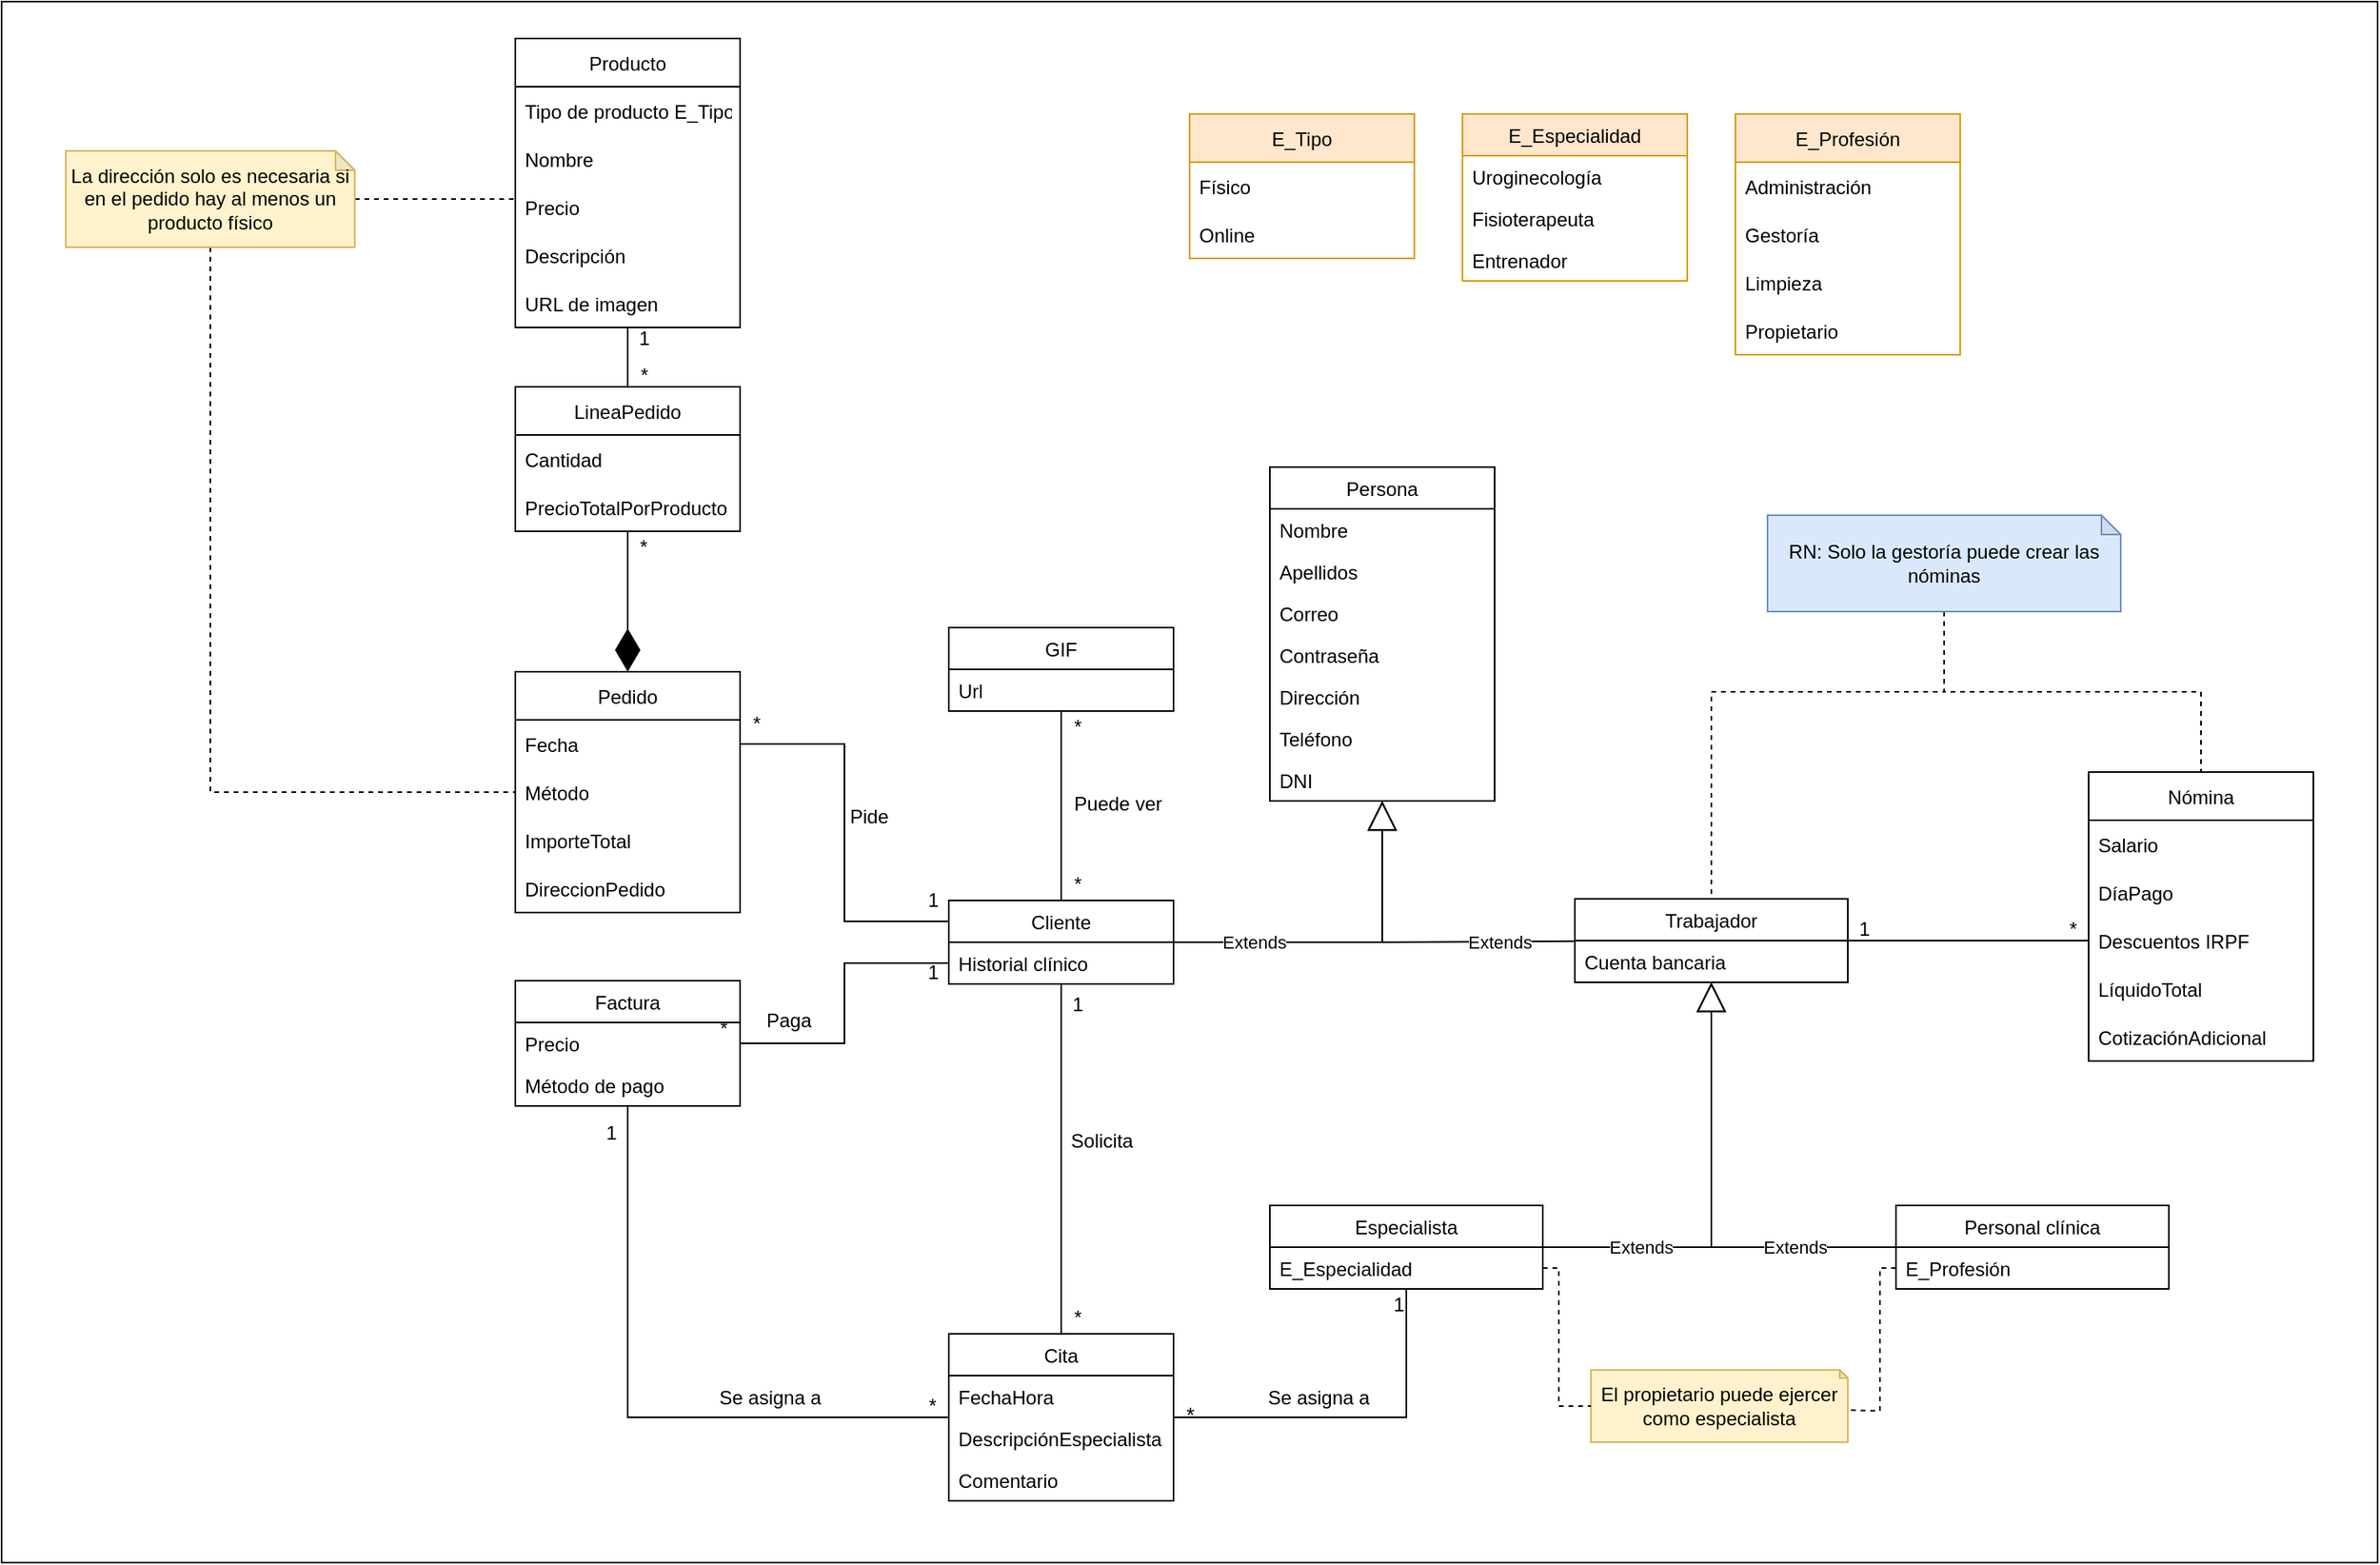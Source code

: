 <mxfile version="15.6.8"><diagram id="gB8e-XoUYD67eQVZ_IQ1" name="Page-1"><mxGraphModel dx="1626" dy="2068" grid="1" gridSize="10" guides="1" tooltips="1" connect="1" arrows="1" fold="1" page="1" pageScale="1" pageWidth="827" pageHeight="1169" math="0" shadow="0"><root><mxCell id="0"/><mxCell id="1" parent="0"/><mxCell id="QzWU1AoELVtUmZtmsECe-2" value="" style="rounded=0;whiteSpace=wrap;html=1;" parent="1" vertex="1"><mxGeometry x="200" y="-30" width="1480" height="972.5" as="geometry"/></mxCell><mxCell id="2WQxHXPbFP1X-7ADdI1G-1" value="Persona" style="swimlane;fontStyle=0;childLayout=stackLayout;horizontal=1;startSize=26;fillColor=none;horizontalStack=0;resizeParent=1;resizeParentMax=0;resizeLast=0;collapsible=1;marginBottom=0;" parent="1" vertex="1"><mxGeometry x="990" y="260" width="140" height="208" as="geometry"/></mxCell><mxCell id="2WQxHXPbFP1X-7ADdI1G-2" value="Nombre" style="text;strokeColor=none;fillColor=none;align=left;verticalAlign=top;spacingLeft=4;spacingRight=4;overflow=hidden;rotatable=0;points=[[0,0.5],[1,0.5]];portConstraint=eastwest;" parent="2WQxHXPbFP1X-7ADdI1G-1" vertex="1"><mxGeometry y="26" width="140" height="26" as="geometry"/></mxCell><mxCell id="2WQxHXPbFP1X-7ADdI1G-3" value="Apellidos" style="text;strokeColor=none;fillColor=none;align=left;verticalAlign=top;spacingLeft=4;spacingRight=4;overflow=hidden;rotatable=0;points=[[0,0.5],[1,0.5]];portConstraint=eastwest;" parent="2WQxHXPbFP1X-7ADdI1G-1" vertex="1"><mxGeometry y="52" width="140" height="26" as="geometry"/></mxCell><mxCell id="2WQxHXPbFP1X-7ADdI1G-4" value="Correo" style="text;strokeColor=none;fillColor=none;align=left;verticalAlign=top;spacingLeft=4;spacingRight=4;overflow=hidden;rotatable=0;points=[[0,0.5],[1,0.5]];portConstraint=eastwest;" parent="2WQxHXPbFP1X-7ADdI1G-1" vertex="1"><mxGeometry y="78" width="140" height="26" as="geometry"/></mxCell><mxCell id="2WQxHXPbFP1X-7ADdI1G-5" value="Contraseña" style="text;strokeColor=none;fillColor=none;align=left;verticalAlign=top;spacingLeft=4;spacingRight=4;overflow=hidden;rotatable=0;points=[[0,0.5],[1,0.5]];portConstraint=eastwest;" parent="2WQxHXPbFP1X-7ADdI1G-1" vertex="1"><mxGeometry y="104" width="140" height="26" as="geometry"/></mxCell><mxCell id="2WQxHXPbFP1X-7ADdI1G-53" value="Dirección" style="text;strokeColor=none;fillColor=none;align=left;verticalAlign=top;spacingLeft=4;spacingRight=4;overflow=hidden;rotatable=0;points=[[0,0.5],[1,0.5]];portConstraint=eastwest;" parent="2WQxHXPbFP1X-7ADdI1G-1" vertex="1"><mxGeometry y="130" width="140" height="26" as="geometry"/></mxCell><mxCell id="wmra8GDGYKxbpRc3kcLF-1" value="Teléfono" style="text;strokeColor=none;fillColor=none;align=left;verticalAlign=top;spacingLeft=4;spacingRight=4;overflow=hidden;rotatable=0;points=[[0,0.5],[1,0.5]];portConstraint=eastwest;" parent="2WQxHXPbFP1X-7ADdI1G-1" vertex="1"><mxGeometry y="156" width="140" height="26" as="geometry"/></mxCell><mxCell id="wmra8GDGYKxbpRc3kcLF-2" value="DNI&#10;" style="text;strokeColor=none;fillColor=none;align=left;verticalAlign=top;spacingLeft=4;spacingRight=4;overflow=hidden;rotatable=0;points=[[0,0.5],[1,0.5]];portConstraint=eastwest;" parent="2WQxHXPbFP1X-7ADdI1G-1" vertex="1"><mxGeometry y="182" width="140" height="26" as="geometry"/></mxCell><mxCell id="2WQxHXPbFP1X-7ADdI1G-16" value="Trabajador" style="swimlane;fontStyle=0;childLayout=stackLayout;horizontal=1;startSize=26;fillColor=none;horizontalStack=0;resizeParent=1;resizeParentMax=0;resizeLast=0;collapsible=1;marginBottom=0;" parent="1" vertex="1"><mxGeometry x="1180" y="529" width="170" height="52" as="geometry"/></mxCell><mxCell id="2WQxHXPbFP1X-7ADdI1G-54" value="Cuenta bancaria" style="text;strokeColor=none;fillColor=none;align=left;verticalAlign=top;spacingLeft=4;spacingRight=4;overflow=hidden;rotatable=0;points=[[0,0.5],[1,0.5]];portConstraint=eastwest;" parent="2WQxHXPbFP1X-7ADdI1G-16" vertex="1"><mxGeometry y="26" width="170" height="26" as="geometry"/></mxCell><mxCell id="2WQxHXPbFP1X-7ADdI1G-22" value="Extends" style="endArrow=block;endSize=16;endFill=0;html=1;rounded=0;" parent="1" source="8NjIZUtnfkmRTxPaZz6R-7" target="2WQxHXPbFP1X-7ADdI1G-1" edge="1"><mxGeometry x="-0.548" width="160" relative="1" as="geometry"><mxPoint x="930" y="556" as="sourcePoint"/><mxPoint x="840" y="460" as="targetPoint"/><Array as="points"><mxPoint x="1060" y="556"/></Array><mxPoint as="offset"/></mxGeometry></mxCell><mxCell id="2WQxHXPbFP1X-7ADdI1G-24" value="Extends" style="endArrow=block;endSize=16;endFill=0;html=1;rounded=0;" parent="1" source="2WQxHXPbFP1X-7ADdI1G-16" target="2WQxHXPbFP1X-7ADdI1G-1" edge="1"><mxGeometry x="-0.548" width="160" relative="1" as="geometry"><mxPoint x="920" y="566" as="sourcePoint"/><mxPoint x="1070" y="406" as="targetPoint"/><Array as="points"><mxPoint x="1060" y="556"/></Array><mxPoint as="offset"/></mxGeometry></mxCell><mxCell id="8NjIZUtnfkmRTxPaZz6R-24" style="edgeStyle=orthogonalEdgeStyle;rounded=0;orthogonalLoop=1;jettySize=auto;html=1;endArrow=none;endFill=0;" parent="1" source="2WQxHXPbFP1X-7ADdI1G-25" target="8NjIZUtnfkmRTxPaZz6R-10" edge="1"><mxGeometry relative="1" as="geometry"><mxPoint x="960" y="865" as="targetPoint"/></mxGeometry></mxCell><mxCell id="2WQxHXPbFP1X-7ADdI1G-25" value="Cita" style="swimlane;fontStyle=0;childLayout=stackLayout;horizontal=1;startSize=26;fillColor=none;horizontalStack=0;resizeParent=1;resizeParentMax=0;resizeLast=0;collapsible=1;marginBottom=0;" parent="1" vertex="1"><mxGeometry x="790" y="800" width="140" height="104" as="geometry"/></mxCell><mxCell id="2WQxHXPbFP1X-7ADdI1G-26" value="FechaHora" style="text;strokeColor=none;fillColor=none;align=left;verticalAlign=top;spacingLeft=4;spacingRight=4;overflow=hidden;rotatable=0;points=[[0,0.5],[1,0.5]];portConstraint=eastwest;" parent="2WQxHXPbFP1X-7ADdI1G-25" vertex="1"><mxGeometry y="26" width="140" height="26" as="geometry"/></mxCell><mxCell id="2WQxHXPbFP1X-7ADdI1G-29" value="DescripciónEspecialista" style="text;strokeColor=none;fillColor=none;align=left;verticalAlign=top;spacingLeft=4;spacingRight=4;overflow=hidden;rotatable=0;points=[[0,0.5],[1,0.5]];portConstraint=eastwest;" parent="2WQxHXPbFP1X-7ADdI1G-25" vertex="1"><mxGeometry y="52" width="140" height="26" as="geometry"/></mxCell><mxCell id="d3CV4HhO6Gmd8yL_KNQG-3" value="Comentario" style="text;strokeColor=none;fillColor=none;align=left;verticalAlign=top;spacingLeft=4;spacingRight=4;overflow=hidden;rotatable=0;points=[[0,0.5],[1,0.5]];portConstraint=eastwest;" vertex="1" parent="2WQxHXPbFP1X-7ADdI1G-25"><mxGeometry y="78" width="140" height="26" as="geometry"/></mxCell><mxCell id="2WQxHXPbFP1X-7ADdI1G-36" value="GIF" style="swimlane;fontStyle=0;childLayout=stackLayout;horizontal=1;startSize=26;fillColor=none;horizontalStack=0;resizeParent=1;resizeParentMax=0;resizeLast=0;collapsible=1;marginBottom=0;" parent="1" vertex="1"><mxGeometry x="790" y="360" width="140" height="52" as="geometry"/></mxCell><mxCell id="2WQxHXPbFP1X-7ADdI1G-37" value="Url" style="text;strokeColor=none;fillColor=none;align=left;verticalAlign=top;spacingLeft=4;spacingRight=4;overflow=hidden;rotatable=0;points=[[0,0.5],[1,0.5]];portConstraint=eastwest;" parent="2WQxHXPbFP1X-7ADdI1G-36" vertex="1"><mxGeometry y="26" width="140" height="26" as="geometry"/></mxCell><mxCell id="2WQxHXPbFP1X-7ADdI1G-47" value="" style="endArrow=none;html=1;edgeStyle=orthogonalEdgeStyle;rounded=0;" parent="1" source="8NjIZUtnfkmRTxPaZz6R-7" target="2WQxHXPbFP1X-7ADdI1G-36" edge="1"><mxGeometry relative="1" as="geometry"><mxPoint x="860" y="530" as="sourcePoint"/><mxPoint x="859" y="422" as="targetPoint"/></mxGeometry></mxCell><mxCell id="2WQxHXPbFP1X-7ADdI1G-48" value="*" style="text;html=1;align=center;verticalAlign=middle;resizable=0;points=[];autosize=1;strokeColor=none;fillColor=none;" parent="1" vertex="1"><mxGeometry x="860" y="412" width="20" height="20" as="geometry"/></mxCell><mxCell id="2WQxHXPbFP1X-7ADdI1G-49" value="*" style="text;html=1;align=center;verticalAlign=middle;resizable=0;points=[];autosize=1;strokeColor=none;fillColor=none;" parent="1" vertex="1"><mxGeometry x="860" y="510" width="20" height="20" as="geometry"/></mxCell><mxCell id="2WQxHXPbFP1X-7ADdI1G-50" value="Puede ver" style="text;html=1;align=center;verticalAlign=middle;resizable=0;points=[];autosize=1;strokeColor=none;fillColor=none;" parent="1" vertex="1"><mxGeometry x="860" y="460" width="70" height="20" as="geometry"/></mxCell><mxCell id="2WQxHXPbFP1X-7ADdI1G-58" value="*" style="text;html=1;align=center;verticalAlign=middle;resizable=0;points=[];autosize=1;strokeColor=none;fillColor=none;fontSize=13;" parent="1" vertex="1"><mxGeometry x="930" y="840" width="20" height="20" as="geometry"/></mxCell><mxCell id="8NjIZUtnfkmRTxPaZz6R-64" style="edgeStyle=orthogonalEdgeStyle;rounded=0;orthogonalLoop=1;jettySize=auto;html=1;endArrow=none;endFill=0;" parent="1" source="sHmHEB6kxotOW-dfM4OF-5" target="8NjIZUtnfkmRTxPaZz6R-8" edge="1"><mxGeometry relative="1" as="geometry"/></mxCell><mxCell id="sHmHEB6kxotOW-dfM4OF-5" value="Factura" style="swimlane;fontStyle=0;childLayout=stackLayout;horizontal=1;startSize=26;fillColor=none;horizontalStack=0;resizeParent=1;resizeParentMax=0;resizeLast=0;collapsible=1;marginBottom=0;" parent="1" vertex="1"><mxGeometry x="520" y="580" width="140" height="78" as="geometry"/></mxCell><mxCell id="sHmHEB6kxotOW-dfM4OF-6" value="Precio" style="text;strokeColor=none;fillColor=none;align=left;verticalAlign=top;spacingLeft=4;spacingRight=4;overflow=hidden;rotatable=0;points=[[0,0.5],[1,0.5]];portConstraint=eastwest;" parent="sHmHEB6kxotOW-dfM4OF-5" vertex="1"><mxGeometry y="26" width="140" height="26" as="geometry"/></mxCell><mxCell id="sHmHEB6kxotOW-dfM4OF-7" value="Método de pago" style="text;strokeColor=none;fillColor=none;align=left;verticalAlign=top;spacingLeft=4;spacingRight=4;overflow=hidden;rotatable=0;points=[[0,0.5],[1,0.5]];portConstraint=eastwest;" parent="sHmHEB6kxotOW-dfM4OF-5" vertex="1"><mxGeometry y="52" width="140" height="26" as="geometry"/></mxCell><mxCell id="sHmHEB6kxotOW-dfM4OF-13" value="*" style="text;html=1;strokeColor=none;fillColor=none;align=center;verticalAlign=middle;whiteSpace=wrap;rounded=0;fontSize=12;" parent="1" vertex="1"><mxGeometry x="620" y="594.5" width="60" height="30" as="geometry"/></mxCell><mxCell id="sHmHEB6kxotOW-dfM4OF-18" value="*" style="text;html=1;strokeColor=none;fillColor=none;align=center;verticalAlign=middle;whiteSpace=wrap;rounded=0;fontSize=12;" parent="1" vertex="1"><mxGeometry x="775" y="840" width="10" height="10" as="geometry"/></mxCell><mxCell id="sHmHEB6kxotOW-dfM4OF-19" value="" style="endArrow=none;html=1;edgeStyle=orthogonalEdgeStyle;rounded=0;fontSize=13;" parent="1" source="2WQxHXPbFP1X-7ADdI1G-25" target="sHmHEB6kxotOW-dfM4OF-5" edge="1"><mxGeometry relative="1" as="geometry"><mxPoint x="940" y="875" as="sourcePoint"/><mxPoint x="1260" y="605" as="targetPoint"/></mxGeometry></mxCell><mxCell id="sHmHEB6kxotOW-dfM4OF-20" value="1" style="text;html=1;strokeColor=none;fillColor=none;align=center;verticalAlign=middle;whiteSpace=wrap;rounded=0;fontSize=12;" parent="1" vertex="1"><mxGeometry x="550" y="660" width="60" height="30" as="geometry"/></mxCell><mxCell id="sHmHEB6kxotOW-dfM4OF-21" value="" style="endArrow=none;endFill=0;endSize=24;html=1;rounded=0;fontSize=12;" parent="1" source="2WQxHXPbFP1X-7ADdI1G-25" target="8NjIZUtnfkmRTxPaZz6R-7" edge="1"><mxGeometry width="160" relative="1" as="geometry"><mxPoint x="650" y="566" as="sourcePoint"/><mxPoint x="860" y="582" as="targetPoint"/></mxGeometry></mxCell><mxCell id="odOQobEX1e8HjN6YQt8Q-1" value="E_Especialidad" style="swimlane;fontStyle=0;childLayout=stackLayout;horizontal=1;startSize=26;fillColor=#ffe6cc;horizontalStack=0;resizeParent=1;resizeParentMax=0;resizeLast=0;collapsible=1;marginBottom=0;strokeColor=#d79b00;" parent="1" vertex="1"><mxGeometry x="1110" y="40" width="140" height="104" as="geometry"/></mxCell><mxCell id="odOQobEX1e8HjN6YQt8Q-2" value="Uroginecología" style="text;strokeColor=none;fillColor=none;align=left;verticalAlign=top;spacingLeft=4;spacingRight=4;overflow=hidden;rotatable=0;points=[[0,0.5],[1,0.5]];portConstraint=eastwest;" parent="odOQobEX1e8HjN6YQt8Q-1" vertex="1"><mxGeometry y="26" width="140" height="26" as="geometry"/></mxCell><mxCell id="odOQobEX1e8HjN6YQt8Q-3" value="Fisioterapeuta" style="text;strokeColor=none;fillColor=none;align=left;verticalAlign=top;spacingLeft=4;spacingRight=4;overflow=hidden;rotatable=0;points=[[0,0.5],[1,0.5]];portConstraint=eastwest;" parent="odOQobEX1e8HjN6YQt8Q-1" vertex="1"><mxGeometry y="52" width="140" height="26" as="geometry"/></mxCell><mxCell id="odOQobEX1e8HjN6YQt8Q-4" value="Entrenador" style="text;strokeColor=none;fillColor=none;align=left;verticalAlign=top;spacingLeft=4;spacingRight=4;overflow=hidden;rotatable=0;points=[[0,0.5],[1,0.5]];portConstraint=eastwest;" parent="odOQobEX1e8HjN6YQt8Q-1" vertex="1"><mxGeometry y="78" width="140" height="26" as="geometry"/></mxCell><mxCell id="FILAU3fiqGkC3E-S4i3I-3" value="1" style="text;html=1;align=center;verticalAlign=middle;resizable=0;points=[];autosize=1;strokeColor=none;fillColor=none;" parent="1" vertex="1"><mxGeometry x="1060" y="772" width="20" height="20" as="geometry"/></mxCell><mxCell id="8NjIZUtnfkmRTxPaZz6R-1" value="1" style="text;html=1;align=center;verticalAlign=middle;resizable=0;points=[];autosize=1;strokeColor=none;fillColor=none;" parent="1" vertex="1"><mxGeometry x="770" y="565" width="20" height="20" as="geometry"/></mxCell><mxCell id="8NjIZUtnfkmRTxPaZz6R-2" value="1" style="text;html=1;align=center;verticalAlign=middle;resizable=0;points=[];autosize=1;strokeColor=none;fillColor=none;" parent="1" vertex="1"><mxGeometry x="860" y="585" width="20" height="20" as="geometry"/></mxCell><mxCell id="8NjIZUtnfkmRTxPaZz6R-3" value="Solicita" style="text;html=1;align=center;verticalAlign=middle;resizable=0;points=[];autosize=1;strokeColor=none;fillColor=none;" parent="1" vertex="1"><mxGeometry x="860" y="670" width="50" height="20" as="geometry"/></mxCell><mxCell id="8NjIZUtnfkmRTxPaZz6R-4" value="Paga" style="text;html=1;align=center;verticalAlign=middle;resizable=0;points=[];autosize=1;strokeColor=none;fillColor=none;" parent="1" vertex="1"><mxGeometry x="670" y="595" width="40" height="20" as="geometry"/></mxCell><mxCell id="8NjIZUtnfkmRTxPaZz6R-6" value="Se asigna a&amp;nbsp;" style="text;html=1;align=center;verticalAlign=middle;resizable=0;points=[];autosize=1;strokeColor=none;fillColor=none;" parent="1" vertex="1"><mxGeometry x="640" y="830" width="80" height="20" as="geometry"/></mxCell><mxCell id="8NjIZUtnfkmRTxPaZz6R-7" value="Cliente" style="swimlane;fontStyle=0;childLayout=stackLayout;horizontal=1;startSize=26;fillColor=none;horizontalStack=0;resizeParent=1;resizeParentMax=0;resizeLast=0;collapsible=1;marginBottom=0;" parent="1" vertex="1"><mxGeometry x="790" y="530" width="140" height="52" as="geometry"/></mxCell><mxCell id="8NjIZUtnfkmRTxPaZz6R-8" value="Historial clínico" style="text;strokeColor=none;fillColor=none;align=left;verticalAlign=top;spacingLeft=4;spacingRight=4;overflow=hidden;rotatable=0;points=[[0,0.5],[1,0.5]];portConstraint=eastwest;" parent="8NjIZUtnfkmRTxPaZz6R-7" vertex="1"><mxGeometry y="26" width="140" height="26" as="geometry"/></mxCell><mxCell id="8NjIZUtnfkmRTxPaZz6R-10" value="Especialista" style="swimlane;fontStyle=0;childLayout=stackLayout;horizontal=1;startSize=26;fillColor=none;horizontalStack=0;resizeParent=1;resizeParentMax=0;resizeLast=0;collapsible=1;marginBottom=0;" parent="1" vertex="1"><mxGeometry x="990" y="720" width="170" height="52" as="geometry"/></mxCell><mxCell id="8NjIZUtnfkmRTxPaZz6R-11" value="E_Especialidad" style="text;strokeColor=none;fillColor=none;align=left;verticalAlign=top;spacingLeft=4;spacingRight=4;overflow=hidden;rotatable=0;points=[[0,0.5],[1,0.5]];portConstraint=eastwest;" parent="8NjIZUtnfkmRTxPaZz6R-10" vertex="1"><mxGeometry y="26" width="170" height="26" as="geometry"/></mxCell><mxCell id="8NjIZUtnfkmRTxPaZz6R-12" value="Personal clínica" style="swimlane;fontStyle=0;childLayout=stackLayout;horizontal=1;startSize=26;fillColor=none;horizontalStack=0;resizeParent=1;resizeParentMax=0;resizeLast=0;collapsible=1;marginBottom=0;" parent="1" vertex="1"><mxGeometry x="1380" y="720" width="170" height="52" as="geometry"/></mxCell><mxCell id="8NjIZUtnfkmRTxPaZz6R-13" value="E_Profesión" style="text;strokeColor=none;fillColor=none;align=left;verticalAlign=top;spacingLeft=4;spacingRight=4;overflow=hidden;rotatable=0;points=[[0,0.5],[1,0.5]];portConstraint=eastwest;" parent="8NjIZUtnfkmRTxPaZz6R-12" vertex="1"><mxGeometry y="26" width="170" height="26" as="geometry"/></mxCell><mxCell id="8NjIZUtnfkmRTxPaZz6R-14" value="E_Profesión" style="swimlane;fontStyle=0;childLayout=stackLayout;horizontal=1;startSize=30;horizontalStack=0;resizeParent=1;resizeParentMax=0;resizeLast=0;collapsible=1;marginBottom=0;fillColor=#ffe6cc;strokeColor=#d79b00;" parent="1" vertex="1"><mxGeometry x="1280" y="40" width="140" height="150" as="geometry"/></mxCell><mxCell id="8NjIZUtnfkmRTxPaZz6R-17" value="Administración" style="text;strokeColor=none;fillColor=none;align=left;verticalAlign=middle;spacingLeft=4;spacingRight=4;overflow=hidden;points=[[0,0.5],[1,0.5]];portConstraint=eastwest;rotatable=0;" parent="8NjIZUtnfkmRTxPaZz6R-14" vertex="1"><mxGeometry y="30" width="140" height="30" as="geometry"/></mxCell><mxCell id="8NjIZUtnfkmRTxPaZz6R-18" value="Gestoría" style="text;strokeColor=none;fillColor=none;align=left;verticalAlign=middle;spacingLeft=4;spacingRight=4;overflow=hidden;points=[[0,0.5],[1,0.5]];portConstraint=eastwest;rotatable=0;" parent="8NjIZUtnfkmRTxPaZz6R-14" vertex="1"><mxGeometry y="60" width="140" height="30" as="geometry"/></mxCell><mxCell id="8NjIZUtnfkmRTxPaZz6R-19" value="Limpieza" style="text;strokeColor=none;fillColor=none;align=left;verticalAlign=middle;spacingLeft=4;spacingRight=4;overflow=hidden;points=[[0,0.5],[1,0.5]];portConstraint=eastwest;rotatable=0;" parent="8NjIZUtnfkmRTxPaZz6R-14" vertex="1"><mxGeometry y="90" width="140" height="30" as="geometry"/></mxCell><mxCell id="8NjIZUtnfkmRTxPaZz6R-20" value="Propietario" style="text;strokeColor=none;fillColor=none;align=left;verticalAlign=middle;spacingLeft=4;spacingRight=4;overflow=hidden;points=[[0,0.5],[1,0.5]];portConstraint=eastwest;rotatable=0;" parent="8NjIZUtnfkmRTxPaZz6R-14" vertex="1"><mxGeometry y="120" width="140" height="30" as="geometry"/></mxCell><mxCell id="8NjIZUtnfkmRTxPaZz6R-22" value="Extends" style="endArrow=block;endSize=16;endFill=0;html=1;rounded=0;" parent="1" source="8NjIZUtnfkmRTxPaZz6R-10" target="2WQxHXPbFP1X-7ADdI1G-16" edge="1"><mxGeometry x="-0.548" width="160" relative="1" as="geometry"><mxPoint x="1190" y="564.829" as="sourcePoint"/><mxPoint x="1070" y="478" as="targetPoint"/><Array as="points"><mxPoint x="1265" y="746"/></Array><mxPoint as="offset"/></mxGeometry></mxCell><mxCell id="8NjIZUtnfkmRTxPaZz6R-23" value="Extends" style="endArrow=block;endSize=16;endFill=0;html=1;rounded=0;" parent="1" source="8NjIZUtnfkmRTxPaZz6R-12" target="2WQxHXPbFP1X-7ADdI1G-16" edge="1"><mxGeometry x="-0.548" width="160" relative="1" as="geometry"><mxPoint x="940" y="564.7" as="sourcePoint"/><mxPoint x="1070" y="478" as="targetPoint"/><Array as="points"><mxPoint x="1265" y="746"/></Array><mxPoint as="offset"/></mxGeometry></mxCell><mxCell id="8NjIZUtnfkmRTxPaZz6R-25" value="Se asigna a" style="text;html=1;align=center;verticalAlign=middle;resizable=0;points=[];autosize=1;strokeColor=none;fillColor=none;" parent="1" vertex="1"><mxGeometry x="980" y="830" width="80" height="20" as="geometry"/></mxCell><mxCell id="8NjIZUtnfkmRTxPaZz6R-26" value="Nómina" style="swimlane;fontStyle=0;childLayout=stackLayout;horizontal=1;startSize=30;horizontalStack=0;resizeParent=1;resizeParentMax=0;resizeLast=0;collapsible=1;marginBottom=0;" parent="1" vertex="1"><mxGeometry x="1500" y="450" width="140" height="180" as="geometry"/></mxCell><mxCell id="8NjIZUtnfkmRTxPaZz6R-27" value="Salario" style="text;strokeColor=none;fillColor=none;align=left;verticalAlign=middle;spacingLeft=4;spacingRight=4;overflow=hidden;points=[[0,0.5],[1,0.5]];portConstraint=eastwest;rotatable=0;" parent="8NjIZUtnfkmRTxPaZz6R-26" vertex="1"><mxGeometry y="30" width="140" height="30" as="geometry"/></mxCell><mxCell id="8NjIZUtnfkmRTxPaZz6R-28" value="DíaPago" style="text;strokeColor=none;fillColor=none;align=left;verticalAlign=middle;spacingLeft=4;spacingRight=4;overflow=hidden;points=[[0,0.5],[1,0.5]];portConstraint=eastwest;rotatable=0;" parent="8NjIZUtnfkmRTxPaZz6R-26" vertex="1"><mxGeometry y="60" width="140" height="30" as="geometry"/></mxCell><mxCell id="8NjIZUtnfkmRTxPaZz6R-29" value="Descuentos IRPF" style="text;strokeColor=none;fillColor=none;align=left;verticalAlign=middle;spacingLeft=4;spacingRight=4;overflow=hidden;points=[[0,0.5],[1,0.5]];portConstraint=eastwest;rotatable=0;" parent="8NjIZUtnfkmRTxPaZz6R-26" vertex="1"><mxGeometry y="90" width="140" height="30" as="geometry"/></mxCell><mxCell id="8NjIZUtnfkmRTxPaZz6R-30" value="LíquidoTotal" style="text;strokeColor=none;fillColor=none;align=left;verticalAlign=middle;spacingLeft=4;spacingRight=4;overflow=hidden;points=[[0,0.5],[1,0.5]];portConstraint=eastwest;rotatable=0;" parent="8NjIZUtnfkmRTxPaZz6R-26" vertex="1"><mxGeometry y="120" width="140" height="30" as="geometry"/></mxCell><mxCell id="8NjIZUtnfkmRTxPaZz6R-31" value="CotizaciónAdicional" style="text;strokeColor=none;fillColor=none;align=left;verticalAlign=middle;spacingLeft=4;spacingRight=4;overflow=hidden;points=[[0,0.5],[1,0.5]];portConstraint=eastwest;rotatable=0;" parent="8NjIZUtnfkmRTxPaZz6R-26" vertex="1"><mxGeometry y="150" width="140" height="30" as="geometry"/></mxCell><mxCell id="8NjIZUtnfkmRTxPaZz6R-38" style="edgeStyle=orthogonalEdgeStyle;orthogonalLoop=1;jettySize=auto;html=1;endArrow=none;endFill=0;rounded=0;dashed=1;" parent="1" source="8NjIZUtnfkmRTxPaZz6R-32" target="2WQxHXPbFP1X-7ADdI1G-16" edge="1"><mxGeometry relative="1" as="geometry"><Array as="points"><mxPoint x="1410" y="400"/><mxPoint x="1265" y="400"/></Array></mxGeometry></mxCell><mxCell id="8NjIZUtnfkmRTxPaZz6R-39" style="edgeStyle=orthogonalEdgeStyle;rounded=0;orthogonalLoop=1;jettySize=auto;html=1;endArrow=none;endFill=0;dashed=1;" parent="1" source="8NjIZUtnfkmRTxPaZz6R-32" target="8NjIZUtnfkmRTxPaZz6R-26" edge="1"><mxGeometry relative="1" as="geometry"><Array as="points"><mxPoint x="1410" y="400"/><mxPoint x="1570" y="400"/></Array></mxGeometry></mxCell><mxCell id="8NjIZUtnfkmRTxPaZz6R-32" value="RN: Solo la gestoría puede crear las nóminas" style="shape=note;whiteSpace=wrap;html=1;backgroundOutline=1;darkOpacity=0.05;size=12;fillColor=#dae8fc;strokeColor=#6c8ebf;" parent="1" vertex="1"><mxGeometry x="1300" y="290" width="220" height="60" as="geometry"/></mxCell><mxCell id="8NjIZUtnfkmRTxPaZz6R-33" style="edgeStyle=orthogonalEdgeStyle;rounded=0;orthogonalLoop=1;jettySize=auto;html=1;endArrow=none;endFill=0;" parent="1" source="8NjIZUtnfkmRTxPaZz6R-29" target="2WQxHXPbFP1X-7ADdI1G-16" edge="1"><mxGeometry relative="1" as="geometry"/></mxCell><mxCell id="8NjIZUtnfkmRTxPaZz6R-34" value="1" style="text;html=1;align=center;verticalAlign=middle;resizable=0;points=[];autosize=1;strokeColor=none;fillColor=none;" parent="1" vertex="1"><mxGeometry x="1350" y="537.5" width="20" height="20" as="geometry"/></mxCell><mxCell id="8NjIZUtnfkmRTxPaZz6R-37" value="*" style="text;html=1;align=center;verticalAlign=middle;resizable=0;points=[];autosize=1;strokeColor=none;fillColor=none;" parent="1" vertex="1"><mxGeometry x="1480" y="537.5" width="20" height="20" as="geometry"/></mxCell><mxCell id="8NjIZUtnfkmRTxPaZz6R-41" value="Producto" style="swimlane;fontStyle=0;childLayout=stackLayout;horizontal=1;startSize=30;horizontalStack=0;resizeParent=1;resizeParentMax=0;resizeLast=0;collapsible=1;marginBottom=0;" parent="1" vertex="1"><mxGeometry x="520" y="-7" width="140" height="180" as="geometry"/></mxCell><mxCell id="8NjIZUtnfkmRTxPaZz6R-42" value="Tipo de producto E_Tipo" style="text;strokeColor=none;fillColor=none;align=left;verticalAlign=middle;spacingLeft=4;spacingRight=4;overflow=hidden;points=[[0,0.5],[1,0.5]];portConstraint=eastwest;rotatable=0;" parent="8NjIZUtnfkmRTxPaZz6R-41" vertex="1"><mxGeometry y="30" width="140" height="30" as="geometry"/></mxCell><mxCell id="8NjIZUtnfkmRTxPaZz6R-43" value="Nombre" style="text;strokeColor=none;fillColor=none;align=left;verticalAlign=middle;spacingLeft=4;spacingRight=4;overflow=hidden;points=[[0,0.5],[1,0.5]];portConstraint=eastwest;rotatable=0;" parent="8NjIZUtnfkmRTxPaZz6R-41" vertex="1"><mxGeometry y="60" width="140" height="30" as="geometry"/></mxCell><mxCell id="8NjIZUtnfkmRTxPaZz6R-44" value="Precio" style="text;strokeColor=none;fillColor=none;align=left;verticalAlign=middle;spacingLeft=4;spacingRight=4;overflow=hidden;points=[[0,0.5],[1,0.5]];portConstraint=eastwest;rotatable=0;" parent="8NjIZUtnfkmRTxPaZz6R-41" vertex="1"><mxGeometry y="90" width="140" height="30" as="geometry"/></mxCell><mxCell id="d3CV4HhO6Gmd8yL_KNQG-13" value="Descripción" style="text;strokeColor=none;fillColor=none;align=left;verticalAlign=middle;spacingLeft=4;spacingRight=4;overflow=hidden;points=[[0,0.5],[1,0.5]];portConstraint=eastwest;rotatable=0;" vertex="1" parent="8NjIZUtnfkmRTxPaZz6R-41"><mxGeometry y="120" width="140" height="30" as="geometry"/></mxCell><mxCell id="d3CV4HhO6Gmd8yL_KNQG-14" value="URL de imagen" style="text;strokeColor=none;fillColor=none;align=left;verticalAlign=middle;spacingLeft=4;spacingRight=4;overflow=hidden;points=[[0,0.5],[1,0.5]];portConstraint=eastwest;rotatable=0;" vertex="1" parent="8NjIZUtnfkmRTxPaZz6R-41"><mxGeometry y="150" width="140" height="30" as="geometry"/></mxCell><mxCell id="8NjIZUtnfkmRTxPaZz6R-45" value="E_Tipo" style="swimlane;fontStyle=0;childLayout=stackLayout;horizontal=1;startSize=30;horizontalStack=0;resizeParent=1;resizeParentMax=0;resizeLast=0;collapsible=1;marginBottom=0;fillColor=#ffe6cc;strokeColor=#d79b00;" parent="1" vertex="1"><mxGeometry x="940" y="40" width="140" height="90" as="geometry"/></mxCell><mxCell id="8NjIZUtnfkmRTxPaZz6R-46" value="Físico" style="text;strokeColor=none;fillColor=none;align=left;verticalAlign=middle;spacingLeft=4;spacingRight=4;overflow=hidden;points=[[0,0.5],[1,0.5]];portConstraint=eastwest;rotatable=0;" parent="8NjIZUtnfkmRTxPaZz6R-45" vertex="1"><mxGeometry y="30" width="140" height="30" as="geometry"/></mxCell><mxCell id="8NjIZUtnfkmRTxPaZz6R-47" value="Online" style="text;strokeColor=none;fillColor=none;align=left;verticalAlign=middle;spacingLeft=4;spacingRight=4;overflow=hidden;points=[[0,0.5],[1,0.5]];portConstraint=eastwest;rotatable=0;" parent="8NjIZUtnfkmRTxPaZz6R-45" vertex="1"><mxGeometry y="60" width="140" height="30" as="geometry"/></mxCell><mxCell id="8NjIZUtnfkmRTxPaZz6R-48" value="Pedido" style="swimlane;fontStyle=0;childLayout=stackLayout;horizontal=1;startSize=30;horizontalStack=0;resizeParent=1;resizeParentMax=0;resizeLast=0;collapsible=1;marginBottom=0;" parent="1" vertex="1"><mxGeometry x="520" y="387.5" width="140" height="150" as="geometry"/></mxCell><mxCell id="8NjIZUtnfkmRTxPaZz6R-49" value="Fecha" style="text;strokeColor=none;fillColor=none;align=left;verticalAlign=middle;spacingLeft=4;spacingRight=4;overflow=hidden;points=[[0,0.5],[1,0.5]];portConstraint=eastwest;rotatable=0;" parent="8NjIZUtnfkmRTxPaZz6R-48" vertex="1"><mxGeometry y="30" width="140" height="30" as="geometry"/></mxCell><mxCell id="8NjIZUtnfkmRTxPaZz6R-50" value="Método " style="text;strokeColor=none;fillColor=none;align=left;verticalAlign=middle;spacingLeft=4;spacingRight=4;overflow=hidden;points=[[0,0.5],[1,0.5]];portConstraint=eastwest;rotatable=0;" parent="8NjIZUtnfkmRTxPaZz6R-48" vertex="1"><mxGeometry y="60" width="140" height="30" as="geometry"/></mxCell><mxCell id="8NjIZUtnfkmRTxPaZz6R-51" value="ImporteTotal" style="text;strokeColor=none;fillColor=none;align=left;verticalAlign=middle;spacingLeft=4;spacingRight=4;overflow=hidden;points=[[0,0.5],[1,0.5]];portConstraint=eastwest;rotatable=0;" parent="8NjIZUtnfkmRTxPaZz6R-48" vertex="1"><mxGeometry y="90" width="140" height="30" as="geometry"/></mxCell><mxCell id="8NjIZUtnfkmRTxPaZz6R-52" value="DireccionPedido" style="text;strokeColor=none;fillColor=none;align=left;verticalAlign=middle;spacingLeft=4;spacingRight=4;overflow=hidden;points=[[0,0.5],[1,0.5]];portConstraint=eastwest;rotatable=0;" parent="8NjIZUtnfkmRTxPaZz6R-48" vertex="1"><mxGeometry y="120" width="140" height="30" as="geometry"/></mxCell><mxCell id="8NjIZUtnfkmRTxPaZz6R-53" style="edgeStyle=orthogonalEdgeStyle;rounded=0;orthogonalLoop=1;jettySize=auto;html=1;startArrow=none;startFill=0;endArrow=none;endFill=0;" parent="1" source="8NjIZUtnfkmRTxPaZz6R-54" target="8NjIZUtnfkmRTxPaZz6R-41" edge="1"><mxGeometry relative="1" as="geometry"/></mxCell><mxCell id="8NjIZUtnfkmRTxPaZz6R-54" value="LineaPedido" style="swimlane;fontStyle=0;childLayout=stackLayout;horizontal=1;startSize=30;horizontalStack=0;resizeParent=1;resizeParentMax=0;resizeLast=0;collapsible=1;marginBottom=0;" parent="1" vertex="1"><mxGeometry x="520" y="210" width="140" height="90" as="geometry"/></mxCell><mxCell id="8NjIZUtnfkmRTxPaZz6R-55" value="Cantidad" style="text;strokeColor=none;fillColor=none;align=left;verticalAlign=middle;spacingLeft=4;spacingRight=4;overflow=hidden;points=[[0,0.5],[1,0.5]];portConstraint=eastwest;rotatable=0;" parent="8NjIZUtnfkmRTxPaZz6R-54" vertex="1"><mxGeometry y="30" width="140" height="30" as="geometry"/></mxCell><mxCell id="8NjIZUtnfkmRTxPaZz6R-56" value="PrecioTotalPorProducto" style="text;strokeColor=none;fillColor=none;align=left;verticalAlign=middle;spacingLeft=4;spacingRight=4;overflow=hidden;points=[[0,0.5],[1,0.5]];portConstraint=eastwest;rotatable=0;" parent="8NjIZUtnfkmRTxPaZz6R-54" vertex="1"><mxGeometry y="60" width="140" height="30" as="geometry"/></mxCell><mxCell id="8NjIZUtnfkmRTxPaZz6R-67" style="edgeStyle=orthogonalEdgeStyle;rounded=0;orthogonalLoop=1;jettySize=auto;html=1;endArrow=none;endFill=0;dashed=1;" parent="1" source="8NjIZUtnfkmRTxPaZz6R-59" target="8NjIZUtnfkmRTxPaZz6R-41" edge="1"><mxGeometry relative="1" as="geometry"><Array as="points"><mxPoint x="480" y="93"/><mxPoint x="480" y="93"/></Array></mxGeometry></mxCell><mxCell id="8NjIZUtnfkmRTxPaZz6R-68" style="edgeStyle=orthogonalEdgeStyle;rounded=0;orthogonalLoop=1;jettySize=auto;html=1;endArrow=none;endFill=0;dashed=1;" parent="1" source="8NjIZUtnfkmRTxPaZz6R-59" target="8NjIZUtnfkmRTxPaZz6R-50" edge="1"><mxGeometry relative="1" as="geometry"/></mxCell><mxCell id="8NjIZUtnfkmRTxPaZz6R-59" value="La dirección solo es necesaria si en el pedido hay al menos un producto físico" style="shape=note;whiteSpace=wrap;html=1;backgroundOutline=1;darkOpacity=0.05;size=12;fillColor=#fff2cc;strokeColor=#d6b656;" parent="1" vertex="1"><mxGeometry x="240" y="63" width="180" height="60" as="geometry"/></mxCell><mxCell id="8NjIZUtnfkmRTxPaZz6R-60" value="*" style="text;html=1;strokeColor=none;fillColor=none;align=center;verticalAlign=middle;whiteSpace=wrap;rounded=0;" parent="1" vertex="1"><mxGeometry x="590" y="300" width="20" height="20" as="geometry"/></mxCell><mxCell id="8NjIZUtnfkmRTxPaZz6R-62" value="" style="endArrow=diamondThin;endFill=1;endSize=24;html=1;rounded=0;" parent="1" source="8NjIZUtnfkmRTxPaZz6R-54" target="8NjIZUtnfkmRTxPaZz6R-48" edge="1"><mxGeometry width="160" relative="1" as="geometry"><mxPoint x="590" y="173" as="sourcePoint"/><mxPoint x="750" y="173" as="targetPoint"/><Array as="points"/></mxGeometry></mxCell><mxCell id="8NjIZUtnfkmRTxPaZz6R-65" style="edgeStyle=orthogonalEdgeStyle;rounded=0;orthogonalLoop=1;jettySize=auto;html=1;entryX=0;entryY=0.25;entryDx=0;entryDy=0;endArrow=none;endFill=0;" parent="1" source="8NjIZUtnfkmRTxPaZz6R-49" target="8NjIZUtnfkmRTxPaZz6R-7" edge="1"><mxGeometry relative="1" as="geometry"/></mxCell><mxCell id="8NjIZUtnfkmRTxPaZz6R-69" value="1" style="text;html=1;align=center;verticalAlign=middle;resizable=0;points=[];autosize=1;strokeColor=none;fillColor=none;" parent="1" vertex="1"><mxGeometry x="590" y="170" width="20" height="20" as="geometry"/></mxCell><mxCell id="8NjIZUtnfkmRTxPaZz6R-70" value="*" style="text;html=1;align=center;verticalAlign=middle;resizable=0;points=[];autosize=1;strokeColor=none;fillColor=none;" parent="1" vertex="1"><mxGeometry x="590" y="193" width="20" height="20" as="geometry"/></mxCell><mxCell id="8NjIZUtnfkmRTxPaZz6R-71" value="*" style="text;html=1;align=center;verticalAlign=middle;resizable=0;points=[];autosize=1;strokeColor=none;fillColor=none;" parent="1" vertex="1"><mxGeometry x="660" y="410" width="20" height="20" as="geometry"/></mxCell><mxCell id="8NjIZUtnfkmRTxPaZz6R-72" value="1" style="text;html=1;align=center;verticalAlign=middle;resizable=0;points=[];autosize=1;strokeColor=none;fillColor=none;" parent="1" vertex="1"><mxGeometry x="770" y="520" width="20" height="20" as="geometry"/></mxCell><mxCell id="8NjIZUtnfkmRTxPaZz6R-73" value="Pide" style="text;html=1;align=center;verticalAlign=middle;resizable=0;points=[];autosize=1;strokeColor=none;fillColor=none;" parent="1" vertex="1"><mxGeometry x="720" y="468" width="40" height="20" as="geometry"/></mxCell><mxCell id="d3CV4HhO6Gmd8yL_KNQG-7" value="*" style="text;html=1;align=center;verticalAlign=middle;resizable=0;points=[];autosize=1;strokeColor=none;fillColor=none;" vertex="1" parent="1"><mxGeometry x="860" y="780" width="20" height="20" as="geometry"/></mxCell><mxCell id="d3CV4HhO6Gmd8yL_KNQG-8" value="El propietario puede ejercer como especialista" style="shape=note;whiteSpace=wrap;html=1;backgroundOutline=1;darkOpacity=0.05;size=5;fillColor=#fff2cc;strokeColor=#d6b656;" vertex="1" parent="1"><mxGeometry x="1190" y="822.5" width="160" height="45" as="geometry"/></mxCell><mxCell id="d3CV4HhO6Gmd8yL_KNQG-11" value="" style="endArrow=none;dashed=1;html=1;rounded=0;exitX=1;exitY=0.5;exitDx=0;exitDy=0;entryX=0;entryY=0.5;entryDx=0;entryDy=0;entryPerimeter=0;" edge="1" parent="1" source="8NjIZUtnfkmRTxPaZz6R-11" target="d3CV4HhO6Gmd8yL_KNQG-8"><mxGeometry width="50" height="50" relative="1" as="geometry"><mxPoint x="1150" y="800" as="sourcePoint"/><mxPoint x="1200" y="750" as="targetPoint"/><Array as="points"><mxPoint x="1170" y="759"/><mxPoint x="1170" y="845"/></Array></mxGeometry></mxCell><mxCell id="d3CV4HhO6Gmd8yL_KNQG-12" value="" style="endArrow=none;dashed=1;html=1;rounded=0;exitX=0;exitY=0.5;exitDx=0;exitDy=0;entryX=0;entryY=0;entryDx=160;entryDy=25;entryPerimeter=0;" edge="1" parent="1" source="8NjIZUtnfkmRTxPaZz6R-13" target="d3CV4HhO6Gmd8yL_KNQG-8"><mxGeometry width="50" height="50" relative="1" as="geometry"><mxPoint x="1360" y="764" as="sourcePoint"/><mxPoint x="1380" y="850" as="targetPoint"/><Array as="points"><mxPoint x="1370" y="759"/><mxPoint x="1370" y="848"/></Array></mxGeometry></mxCell></root></mxGraphModel></diagram></mxfile>